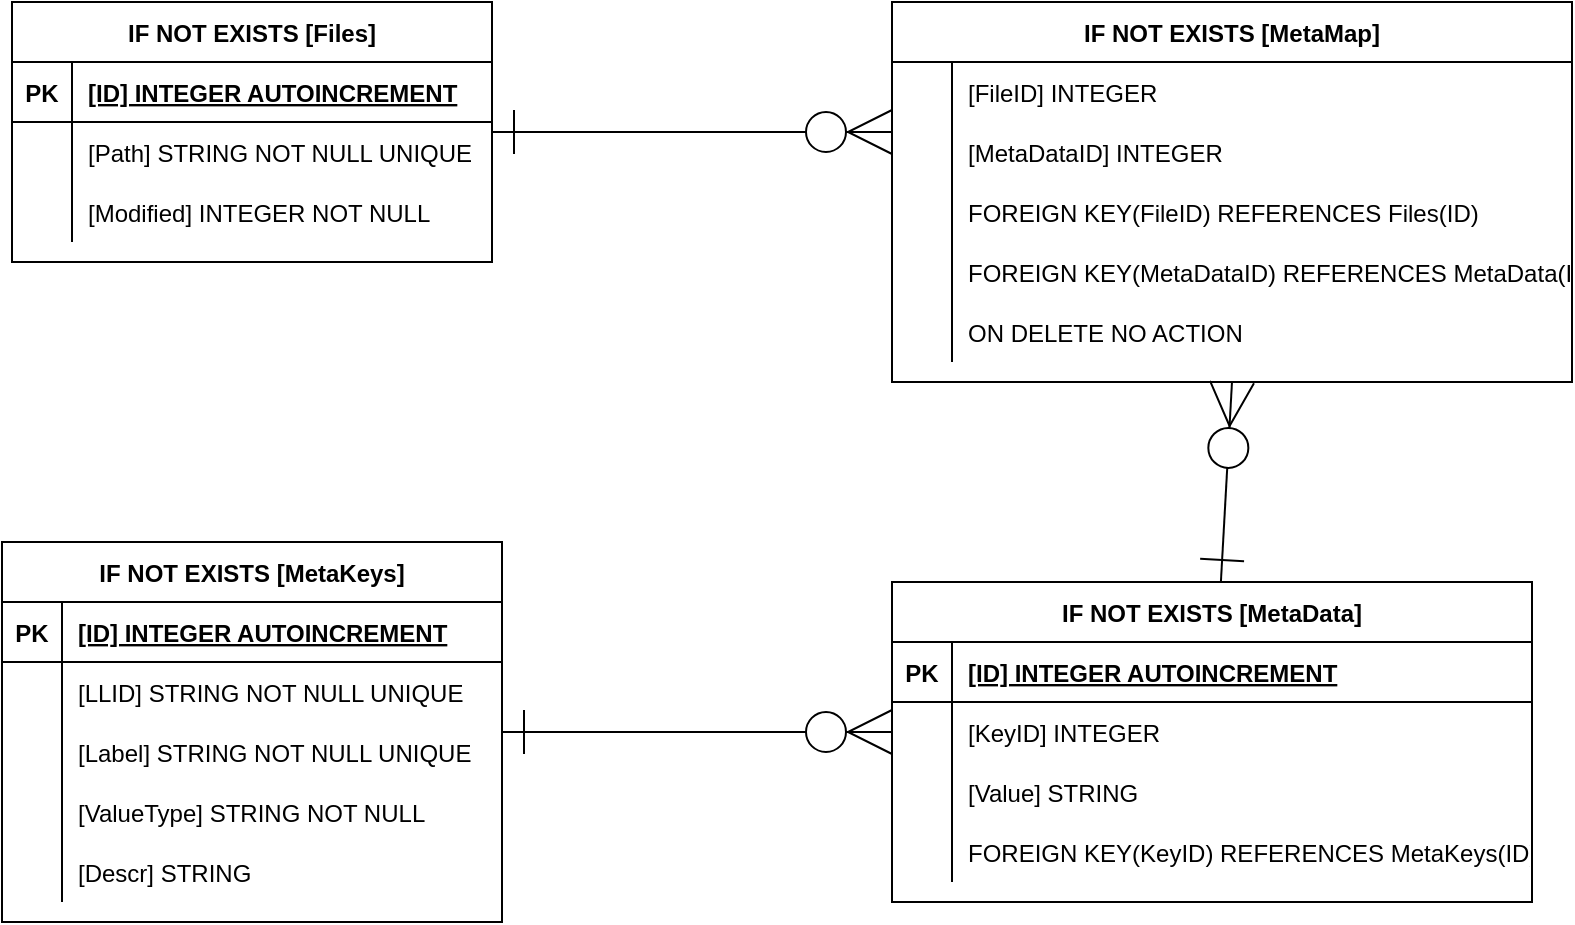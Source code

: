 <mxfile>
    <diagram id="sL3UsXWCEyp_misWPQNZ" name="Page-1">
        <mxGraphModel dx="1454" dy="564" grid="1" gridSize="10" guides="1" tooltips="1" connect="1" arrows="1" fold="1" page="1" pageScale="1" pageWidth="850" pageHeight="1100" math="0" shadow="0">
            <root>
                <mxCell id="0"/>
                <mxCell id="1" parent="0"/>
                <mxCell id="3qS05oxGWWMFfhRcezQc-123" value="" style="rounded=0;orthogonalLoop=1;jettySize=auto;html=1;startArrow=ERone;startFill=0;endArrow=ERzeroToMany;endFill=1;startSize=20;endSize=20;strokeWidth=1;" parent="1" source="3qS05oxGWWMFfhRcezQc-64" edge="1">
                    <mxGeometry relative="1" as="geometry">
                        <mxPoint x="80" y="265" as="targetPoint"/>
                    </mxGeometry>
                </mxCell>
                <mxCell id="3qS05oxGWWMFfhRcezQc-64" value="IF NOT EXISTS [Files]" style="shape=table;startSize=30;container=1;collapsible=1;childLayout=tableLayout;fixedRows=1;rowLines=0;fontStyle=1;align=center;resizeLast=1;" parent="1" vertex="1">
                    <mxGeometry x="-360" y="200" width="240" height="130" as="geometry"/>
                </mxCell>
                <mxCell id="3qS05oxGWWMFfhRcezQc-65" value="" style="shape=partialRectangle;collapsible=0;dropTarget=0;pointerEvents=0;fillColor=none;points=[[0,0.5],[1,0.5]];portConstraint=eastwest;top=0;left=0;right=0;bottom=1;" parent="3qS05oxGWWMFfhRcezQc-64" vertex="1">
                    <mxGeometry y="30" width="240" height="30" as="geometry"/>
                </mxCell>
                <mxCell id="3qS05oxGWWMFfhRcezQc-66" value="PK" style="shape=partialRectangle;overflow=hidden;connectable=0;fillColor=none;top=0;left=0;bottom=0;right=0;fontStyle=1;" parent="3qS05oxGWWMFfhRcezQc-65" vertex="1">
                    <mxGeometry width="30" height="30" as="geometry"/>
                </mxCell>
                <mxCell id="3qS05oxGWWMFfhRcezQc-67" value="[ID] INTEGER  AUTOINCREMENT" style="shape=partialRectangle;overflow=hidden;connectable=0;fillColor=none;top=0;left=0;bottom=0;right=0;align=left;spacingLeft=6;fontStyle=5;" parent="3qS05oxGWWMFfhRcezQc-65" vertex="1">
                    <mxGeometry x="30" width="210" height="30" as="geometry"/>
                </mxCell>
                <mxCell id="3qS05oxGWWMFfhRcezQc-68" value="" style="shape=partialRectangle;collapsible=0;dropTarget=0;pointerEvents=0;fillColor=none;points=[[0,0.5],[1,0.5]];portConstraint=eastwest;top=0;left=0;right=0;bottom=0;" parent="3qS05oxGWWMFfhRcezQc-64" vertex="1">
                    <mxGeometry y="60" width="240" height="30" as="geometry"/>
                </mxCell>
                <mxCell id="3qS05oxGWWMFfhRcezQc-69" value="" style="shape=partialRectangle;overflow=hidden;connectable=0;fillColor=none;top=0;left=0;bottom=0;right=0;" parent="3qS05oxGWWMFfhRcezQc-68" vertex="1">
                    <mxGeometry width="30" height="30" as="geometry"/>
                </mxCell>
                <mxCell id="3qS05oxGWWMFfhRcezQc-70" value="[Path] STRING NOT NULL UNIQUE" style="shape=partialRectangle;overflow=hidden;connectable=0;fillColor=none;top=0;left=0;bottom=0;right=0;align=left;spacingLeft=6;" parent="3qS05oxGWWMFfhRcezQc-68" vertex="1">
                    <mxGeometry x="30" width="210" height="30" as="geometry"/>
                </mxCell>
                <mxCell id="3qS05oxGWWMFfhRcezQc-71" value="" style="shape=partialRectangle;collapsible=0;dropTarget=0;pointerEvents=0;fillColor=none;points=[[0,0.5],[1,0.5]];portConstraint=eastwest;top=0;left=0;right=0;bottom=0;" parent="3qS05oxGWWMFfhRcezQc-64" vertex="1">
                    <mxGeometry y="90" width="240" height="30" as="geometry"/>
                </mxCell>
                <mxCell id="3qS05oxGWWMFfhRcezQc-72" value="" style="shape=partialRectangle;overflow=hidden;connectable=0;fillColor=none;top=0;left=0;bottom=0;right=0;" parent="3qS05oxGWWMFfhRcezQc-71" vertex="1">
                    <mxGeometry width="30" height="30" as="geometry"/>
                </mxCell>
                <mxCell id="3qS05oxGWWMFfhRcezQc-73" value="[Modified] INTEGER NOT NULL" style="shape=partialRectangle;overflow=hidden;connectable=0;fillColor=none;top=0;left=0;bottom=0;right=0;align=left;spacingLeft=6;" parent="3qS05oxGWWMFfhRcezQc-71" vertex="1">
                    <mxGeometry x="30" width="210" height="30" as="geometry"/>
                </mxCell>
                <mxCell id="3qS05oxGWWMFfhRcezQc-128" value="" style="rounded=0;orthogonalLoop=1;jettySize=auto;html=1;startArrow=ERone;startFill=0;endArrow=ERzeroToMany;endFill=1;startSize=20;endSize=20;strokeWidth=1;entryX=0;entryY=0.5;entryDx=0;entryDy=0;" parent="1" source="3qS05oxGWWMFfhRcezQc-74" target="3qS05oxGWWMFfhRcezQc-94" edge="1">
                    <mxGeometry relative="1" as="geometry">
                        <mxPoint x="90.0" y="565" as="targetPoint"/>
                    </mxGeometry>
                </mxCell>
                <mxCell id="3qS05oxGWWMFfhRcezQc-74" value="IF NOT EXISTS [MetaKeys]" style="shape=table;startSize=30;container=1;collapsible=1;childLayout=tableLayout;fixedRows=1;rowLines=0;fontStyle=1;align=center;resizeLast=1;" parent="1" vertex="1">
                    <mxGeometry x="-365" y="470" width="250" height="190" as="geometry"/>
                </mxCell>
                <mxCell id="3qS05oxGWWMFfhRcezQc-75" value="" style="shape=partialRectangle;collapsible=0;dropTarget=0;pointerEvents=0;fillColor=none;points=[[0,0.5],[1,0.5]];portConstraint=eastwest;top=0;left=0;right=0;bottom=1;" parent="3qS05oxGWWMFfhRcezQc-74" vertex="1">
                    <mxGeometry y="30" width="250" height="30" as="geometry"/>
                </mxCell>
                <mxCell id="3qS05oxGWWMFfhRcezQc-76" value="PK" style="shape=partialRectangle;overflow=hidden;connectable=0;fillColor=none;top=0;left=0;bottom=0;right=0;fontStyle=1;" parent="3qS05oxGWWMFfhRcezQc-75" vertex="1">
                    <mxGeometry width="30" height="30" as="geometry"/>
                </mxCell>
                <mxCell id="3qS05oxGWWMFfhRcezQc-77" value="[ID] INTEGER  AUTOINCREMENT" style="shape=partialRectangle;overflow=hidden;connectable=0;fillColor=none;top=0;left=0;bottom=0;right=0;align=left;spacingLeft=6;fontStyle=5;" parent="3qS05oxGWWMFfhRcezQc-75" vertex="1">
                    <mxGeometry x="30" width="220" height="30" as="geometry"/>
                </mxCell>
                <mxCell id="3qS05oxGWWMFfhRcezQc-78" value="" style="shape=partialRectangle;collapsible=0;dropTarget=0;pointerEvents=0;fillColor=none;points=[[0,0.5],[1,0.5]];portConstraint=eastwest;top=0;left=0;right=0;bottom=0;" parent="3qS05oxGWWMFfhRcezQc-74" vertex="1">
                    <mxGeometry y="60" width="250" height="30" as="geometry"/>
                </mxCell>
                <mxCell id="3qS05oxGWWMFfhRcezQc-79" value="" style="shape=partialRectangle;overflow=hidden;connectable=0;fillColor=none;top=0;left=0;bottom=0;right=0;" parent="3qS05oxGWWMFfhRcezQc-78" vertex="1">
                    <mxGeometry width="30" height="30" as="geometry"/>
                </mxCell>
                <mxCell id="3qS05oxGWWMFfhRcezQc-80" value="[LLID] STRING NOT NULL UNIQUE" style="shape=partialRectangle;overflow=hidden;connectable=0;fillColor=none;top=0;left=0;bottom=0;right=0;align=left;spacingLeft=6;" parent="3qS05oxGWWMFfhRcezQc-78" vertex="1">
                    <mxGeometry x="30" width="220" height="30" as="geometry"/>
                </mxCell>
                <mxCell id="3qS05oxGWWMFfhRcezQc-81" value="" style="shape=partialRectangle;collapsible=0;dropTarget=0;pointerEvents=0;fillColor=none;points=[[0,0.5],[1,0.5]];portConstraint=eastwest;top=0;left=0;right=0;bottom=0;" parent="3qS05oxGWWMFfhRcezQc-74" vertex="1">
                    <mxGeometry y="90" width="250" height="30" as="geometry"/>
                </mxCell>
                <mxCell id="3qS05oxGWWMFfhRcezQc-82" value="" style="shape=partialRectangle;overflow=hidden;connectable=0;fillColor=none;top=0;left=0;bottom=0;right=0;" parent="3qS05oxGWWMFfhRcezQc-81" vertex="1">
                    <mxGeometry width="30" height="30" as="geometry"/>
                </mxCell>
                <mxCell id="3qS05oxGWWMFfhRcezQc-83" value="[Label] STRING NOT NULL UNIQUE" style="shape=partialRectangle;overflow=hidden;connectable=0;fillColor=none;top=0;left=0;bottom=0;right=0;align=left;spacingLeft=6;" parent="3qS05oxGWWMFfhRcezQc-81" vertex="1">
                    <mxGeometry x="30" width="220" height="30" as="geometry"/>
                </mxCell>
                <mxCell id="3qS05oxGWWMFfhRcezQc-84" value="" style="shape=partialRectangle;collapsible=0;dropTarget=0;pointerEvents=0;fillColor=none;points=[[0,0.5],[1,0.5]];portConstraint=eastwest;top=0;left=0;right=0;bottom=0;" parent="3qS05oxGWWMFfhRcezQc-74" vertex="1">
                    <mxGeometry y="120" width="250" height="30" as="geometry"/>
                </mxCell>
                <mxCell id="3qS05oxGWWMFfhRcezQc-85" value="" style="shape=partialRectangle;overflow=hidden;connectable=0;fillColor=none;top=0;left=0;bottom=0;right=0;" parent="3qS05oxGWWMFfhRcezQc-84" vertex="1">
                    <mxGeometry width="30" height="30" as="geometry"/>
                </mxCell>
                <mxCell id="3qS05oxGWWMFfhRcezQc-86" value="[ValueType] STRING NOT NULL" style="shape=partialRectangle;overflow=hidden;connectable=0;fillColor=none;top=0;left=0;bottom=0;right=0;align=left;spacingLeft=6;" parent="3qS05oxGWWMFfhRcezQc-84" vertex="1">
                    <mxGeometry x="30" width="220" height="30" as="geometry"/>
                </mxCell>
                <mxCell id="3qS05oxGWWMFfhRcezQc-87" value="" style="shape=partialRectangle;collapsible=0;dropTarget=0;pointerEvents=0;fillColor=none;points=[[0,0.5],[1,0.5]];portConstraint=eastwest;top=0;left=0;right=0;bottom=0;" parent="3qS05oxGWWMFfhRcezQc-74" vertex="1">
                    <mxGeometry y="150" width="250" height="30" as="geometry"/>
                </mxCell>
                <mxCell id="3qS05oxGWWMFfhRcezQc-88" value="" style="shape=partialRectangle;overflow=hidden;connectable=0;fillColor=none;top=0;left=0;bottom=0;right=0;" parent="3qS05oxGWWMFfhRcezQc-87" vertex="1">
                    <mxGeometry width="30" height="30" as="geometry"/>
                </mxCell>
                <mxCell id="3qS05oxGWWMFfhRcezQc-89" value="[Descr] STRING" style="shape=partialRectangle;overflow=hidden;connectable=0;fillColor=none;top=0;left=0;bottom=0;right=0;align=left;spacingLeft=6;" parent="3qS05oxGWWMFfhRcezQc-87" vertex="1">
                    <mxGeometry x="30" width="220" height="30" as="geometry"/>
                </mxCell>
                <mxCell id="3qS05oxGWWMFfhRcezQc-135" value="" style="edgeStyle=none;rounded=0;orthogonalLoop=1;jettySize=auto;html=1;startArrow=ERone;startFill=0;endArrow=ERzeroToMany;endFill=1;startSize=20;endSize=20;strokeWidth=1;entryX=0.5;entryY=1;entryDx=0;entryDy=0;" parent="1" source="3qS05oxGWWMFfhRcezQc-90" target="3qS05oxGWWMFfhRcezQc-103" edge="1">
                    <mxGeometry relative="1" as="geometry">
                        <mxPoint x="230" y="520" as="targetPoint"/>
                    </mxGeometry>
                </mxCell>
                <mxCell id="3qS05oxGWWMFfhRcezQc-90" value="IF NOT EXISTS [MetaData]" style="shape=table;startSize=30;container=1;collapsible=1;childLayout=tableLayout;fixedRows=1;rowLines=0;fontStyle=1;align=center;resizeLast=1;" parent="1" vertex="1">
                    <mxGeometry x="80" y="490" width="320" height="160" as="geometry"/>
                </mxCell>
                <mxCell id="3qS05oxGWWMFfhRcezQc-91" value="" style="shape=partialRectangle;collapsible=0;dropTarget=0;pointerEvents=0;fillColor=none;points=[[0,0.5],[1,0.5]];portConstraint=eastwest;top=0;left=0;right=0;bottom=1;" parent="3qS05oxGWWMFfhRcezQc-90" vertex="1">
                    <mxGeometry y="30" width="320" height="30" as="geometry"/>
                </mxCell>
                <mxCell id="3qS05oxGWWMFfhRcezQc-92" value="PK" style="shape=partialRectangle;overflow=hidden;connectable=0;fillColor=none;top=0;left=0;bottom=0;right=0;fontStyle=1;" parent="3qS05oxGWWMFfhRcezQc-91" vertex="1">
                    <mxGeometry width="30" height="30" as="geometry"/>
                </mxCell>
                <mxCell id="3qS05oxGWWMFfhRcezQc-93" value="[ID] INTEGER  AUTOINCREMENT" style="shape=partialRectangle;overflow=hidden;connectable=0;fillColor=none;top=0;left=0;bottom=0;right=0;align=left;spacingLeft=6;fontStyle=5;" parent="3qS05oxGWWMFfhRcezQc-91" vertex="1">
                    <mxGeometry x="30" width="290" height="30" as="geometry"/>
                </mxCell>
                <mxCell id="3qS05oxGWWMFfhRcezQc-94" value="" style="shape=partialRectangle;collapsible=0;dropTarget=0;pointerEvents=0;fillColor=none;points=[[0,0.5],[1,0.5]];portConstraint=eastwest;top=0;left=0;right=0;bottom=0;" parent="3qS05oxGWWMFfhRcezQc-90" vertex="1">
                    <mxGeometry y="60" width="320" height="30" as="geometry"/>
                </mxCell>
                <mxCell id="3qS05oxGWWMFfhRcezQc-95" value="" style="shape=partialRectangle;overflow=hidden;connectable=0;fillColor=none;top=0;left=0;bottom=0;right=0;" parent="3qS05oxGWWMFfhRcezQc-94" vertex="1">
                    <mxGeometry width="30" height="30" as="geometry"/>
                </mxCell>
                <mxCell id="3qS05oxGWWMFfhRcezQc-96" value="[KeyID] INTEGER" style="shape=partialRectangle;overflow=hidden;connectable=0;fillColor=none;top=0;left=0;bottom=0;right=0;align=left;spacingLeft=6;" parent="3qS05oxGWWMFfhRcezQc-94" vertex="1">
                    <mxGeometry x="30" width="290" height="30" as="geometry"/>
                </mxCell>
                <mxCell id="3qS05oxGWWMFfhRcezQc-97" value="" style="shape=partialRectangle;collapsible=0;dropTarget=0;pointerEvents=0;fillColor=none;points=[[0,0.5],[1,0.5]];portConstraint=eastwest;top=0;left=0;right=0;bottom=0;" parent="3qS05oxGWWMFfhRcezQc-90" vertex="1">
                    <mxGeometry y="90" width="320" height="30" as="geometry"/>
                </mxCell>
                <mxCell id="3qS05oxGWWMFfhRcezQc-98" value="" style="shape=partialRectangle;overflow=hidden;connectable=0;fillColor=none;top=0;left=0;bottom=0;right=0;" parent="3qS05oxGWWMFfhRcezQc-97" vertex="1">
                    <mxGeometry width="30" height="30" as="geometry"/>
                </mxCell>
                <mxCell id="3qS05oxGWWMFfhRcezQc-99" value="[Value] STRING" style="shape=partialRectangle;overflow=hidden;connectable=0;fillColor=none;top=0;left=0;bottom=0;right=0;align=left;spacingLeft=6;" parent="3qS05oxGWWMFfhRcezQc-97" vertex="1">
                    <mxGeometry x="30" width="290" height="30" as="geometry"/>
                </mxCell>
                <mxCell id="3qS05oxGWWMFfhRcezQc-100" value="" style="shape=partialRectangle;collapsible=0;dropTarget=0;pointerEvents=0;fillColor=none;points=[[0,0.5],[1,0.5]];portConstraint=eastwest;top=0;left=0;right=0;bottom=0;" parent="3qS05oxGWWMFfhRcezQc-90" vertex="1">
                    <mxGeometry y="120" width="320" height="30" as="geometry"/>
                </mxCell>
                <mxCell id="3qS05oxGWWMFfhRcezQc-101" value="" style="shape=partialRectangle;overflow=hidden;connectable=0;fillColor=none;top=0;left=0;bottom=0;right=0;" parent="3qS05oxGWWMFfhRcezQc-100" vertex="1">
                    <mxGeometry width="30" height="30" as="geometry"/>
                </mxCell>
                <mxCell id="3qS05oxGWWMFfhRcezQc-102" value="FOREIGN KEY(KeyID) REFERENCES MetaKeys(ID)" style="shape=partialRectangle;overflow=hidden;connectable=0;fillColor=none;top=0;left=0;bottom=0;right=0;align=left;spacingLeft=6;" parent="3qS05oxGWWMFfhRcezQc-100" vertex="1">
                    <mxGeometry x="30" width="290" height="30" as="geometry"/>
                </mxCell>
                <mxCell id="3qS05oxGWWMFfhRcezQc-103" value="IF NOT EXISTS [MetaMap]" style="shape=table;startSize=30;container=1;collapsible=1;childLayout=tableLayout;fixedRows=1;rowLines=0;fontStyle=1;align=center;resizeLast=1;" parent="1" vertex="1">
                    <mxGeometry x="80" y="200" width="340" height="190" as="geometry"/>
                </mxCell>
                <mxCell id="3qS05oxGWWMFfhRcezQc-104" value="" style="shape=partialRectangle;collapsible=0;dropTarget=0;pointerEvents=0;fillColor=none;points=[[0,0.5],[1,0.5]];portConstraint=eastwest;top=0;left=0;right=0;bottom=0;" parent="3qS05oxGWWMFfhRcezQc-103" vertex="1">
                    <mxGeometry y="30" width="340" height="30" as="geometry"/>
                </mxCell>
                <mxCell id="3qS05oxGWWMFfhRcezQc-105" value="" style="shape=partialRectangle;overflow=hidden;connectable=0;fillColor=none;top=0;left=0;bottom=0;right=0;" parent="3qS05oxGWWMFfhRcezQc-104" vertex="1">
                    <mxGeometry width="30" height="30" as="geometry"/>
                </mxCell>
                <mxCell id="3qS05oxGWWMFfhRcezQc-106" value="[FileID] INTEGER" style="shape=partialRectangle;overflow=hidden;connectable=0;fillColor=none;top=0;left=0;bottom=0;right=0;align=left;spacingLeft=6;" parent="3qS05oxGWWMFfhRcezQc-104" vertex="1">
                    <mxGeometry x="30" width="310" height="30" as="geometry"/>
                </mxCell>
                <mxCell id="3qS05oxGWWMFfhRcezQc-107" value="" style="shape=partialRectangle;collapsible=0;dropTarget=0;pointerEvents=0;fillColor=none;points=[[0,0.5],[1,0.5]];portConstraint=eastwest;top=0;left=0;right=0;bottom=0;" parent="3qS05oxGWWMFfhRcezQc-103" vertex="1">
                    <mxGeometry y="60" width="340" height="30" as="geometry"/>
                </mxCell>
                <mxCell id="3qS05oxGWWMFfhRcezQc-108" value="" style="shape=partialRectangle;overflow=hidden;connectable=0;fillColor=none;top=0;left=0;bottom=0;right=0;" parent="3qS05oxGWWMFfhRcezQc-107" vertex="1">
                    <mxGeometry width="30" height="30" as="geometry"/>
                </mxCell>
                <mxCell id="3qS05oxGWWMFfhRcezQc-109" value="[MetaDataID] INTEGER" style="shape=partialRectangle;overflow=hidden;connectable=0;fillColor=none;top=0;left=0;bottom=0;right=0;align=left;spacingLeft=6;" parent="3qS05oxGWWMFfhRcezQc-107" vertex="1">
                    <mxGeometry x="30" width="310" height="30" as="geometry"/>
                </mxCell>
                <mxCell id="3qS05oxGWWMFfhRcezQc-110" value="" style="shape=partialRectangle;collapsible=0;dropTarget=0;pointerEvents=0;fillColor=none;points=[[0,0.5],[1,0.5]];portConstraint=eastwest;top=0;left=0;right=0;bottom=0;" parent="3qS05oxGWWMFfhRcezQc-103" vertex="1">
                    <mxGeometry y="90" width="340" height="30" as="geometry"/>
                </mxCell>
                <mxCell id="3qS05oxGWWMFfhRcezQc-111" value="" style="shape=partialRectangle;overflow=hidden;connectable=0;fillColor=none;top=0;left=0;bottom=0;right=0;" parent="3qS05oxGWWMFfhRcezQc-110" vertex="1">
                    <mxGeometry width="30" height="30" as="geometry"/>
                </mxCell>
                <mxCell id="3qS05oxGWWMFfhRcezQc-112" value="FOREIGN KEY(FileID) REFERENCES Files(ID)" style="shape=partialRectangle;overflow=hidden;connectable=0;fillColor=none;top=0;left=0;bottom=0;right=0;align=left;spacingLeft=6;" parent="3qS05oxGWWMFfhRcezQc-110" vertex="1">
                    <mxGeometry x="30" width="310" height="30" as="geometry"/>
                </mxCell>
                <mxCell id="3qS05oxGWWMFfhRcezQc-113" value="" style="shape=partialRectangle;collapsible=0;dropTarget=0;pointerEvents=0;fillColor=none;points=[[0,0.5],[1,0.5]];portConstraint=eastwest;top=0;left=0;right=0;bottom=0;" parent="3qS05oxGWWMFfhRcezQc-103" vertex="1">
                    <mxGeometry y="120" width="340" height="30" as="geometry"/>
                </mxCell>
                <mxCell id="3qS05oxGWWMFfhRcezQc-114" value="" style="shape=partialRectangle;overflow=hidden;connectable=0;fillColor=none;top=0;left=0;bottom=0;right=0;" parent="3qS05oxGWWMFfhRcezQc-113" vertex="1">
                    <mxGeometry width="30" height="30" as="geometry"/>
                </mxCell>
                <mxCell id="3qS05oxGWWMFfhRcezQc-115" value="FOREIGN KEY(MetaDataID) REFERENCES MetaData(ID)" style="shape=partialRectangle;overflow=hidden;connectable=0;fillColor=none;top=0;left=0;bottom=0;right=0;align=left;spacingLeft=6;" parent="3qS05oxGWWMFfhRcezQc-113" vertex="1">
                    <mxGeometry x="30" width="310" height="30" as="geometry"/>
                </mxCell>
                <mxCell id="3qS05oxGWWMFfhRcezQc-116" value="" style="shape=partialRectangle;collapsible=0;dropTarget=0;pointerEvents=0;fillColor=none;points=[[0,0.5],[1,0.5]];portConstraint=eastwest;top=0;left=0;right=0;bottom=0;" parent="3qS05oxGWWMFfhRcezQc-103" vertex="1">
                    <mxGeometry y="150" width="340" height="30" as="geometry"/>
                </mxCell>
                <mxCell id="3qS05oxGWWMFfhRcezQc-117" value="" style="shape=partialRectangle;overflow=hidden;connectable=0;fillColor=none;top=0;left=0;bottom=0;right=0;" parent="3qS05oxGWWMFfhRcezQc-116" vertex="1">
                    <mxGeometry width="30" height="30" as="geometry"/>
                </mxCell>
                <mxCell id="3qS05oxGWWMFfhRcezQc-118" value="ON DELETE NO ACTION" style="shape=partialRectangle;overflow=hidden;connectable=0;fillColor=none;top=0;left=0;bottom=0;right=0;align=left;spacingLeft=6;" parent="3qS05oxGWWMFfhRcezQc-116" vertex="1">
                    <mxGeometry x="30" width="310" height="30" as="geometry"/>
                </mxCell>
            </root>
        </mxGraphModel>
    </diagram>
</mxfile>